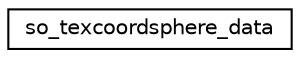 digraph "Graphical Class Hierarchy"
{
 // LATEX_PDF_SIZE
  edge [fontname="Helvetica",fontsize="10",labelfontname="Helvetica",labelfontsize="10"];
  node [fontname="Helvetica",fontsize="10",shape=record];
  rankdir="LR";
  Node0 [label="so_texcoordsphere_data",height=0.2,width=0.4,color="black", fillcolor="white", style="filled",URL="$structso__texcoordsphere__data.html",tooltip=" "];
}
